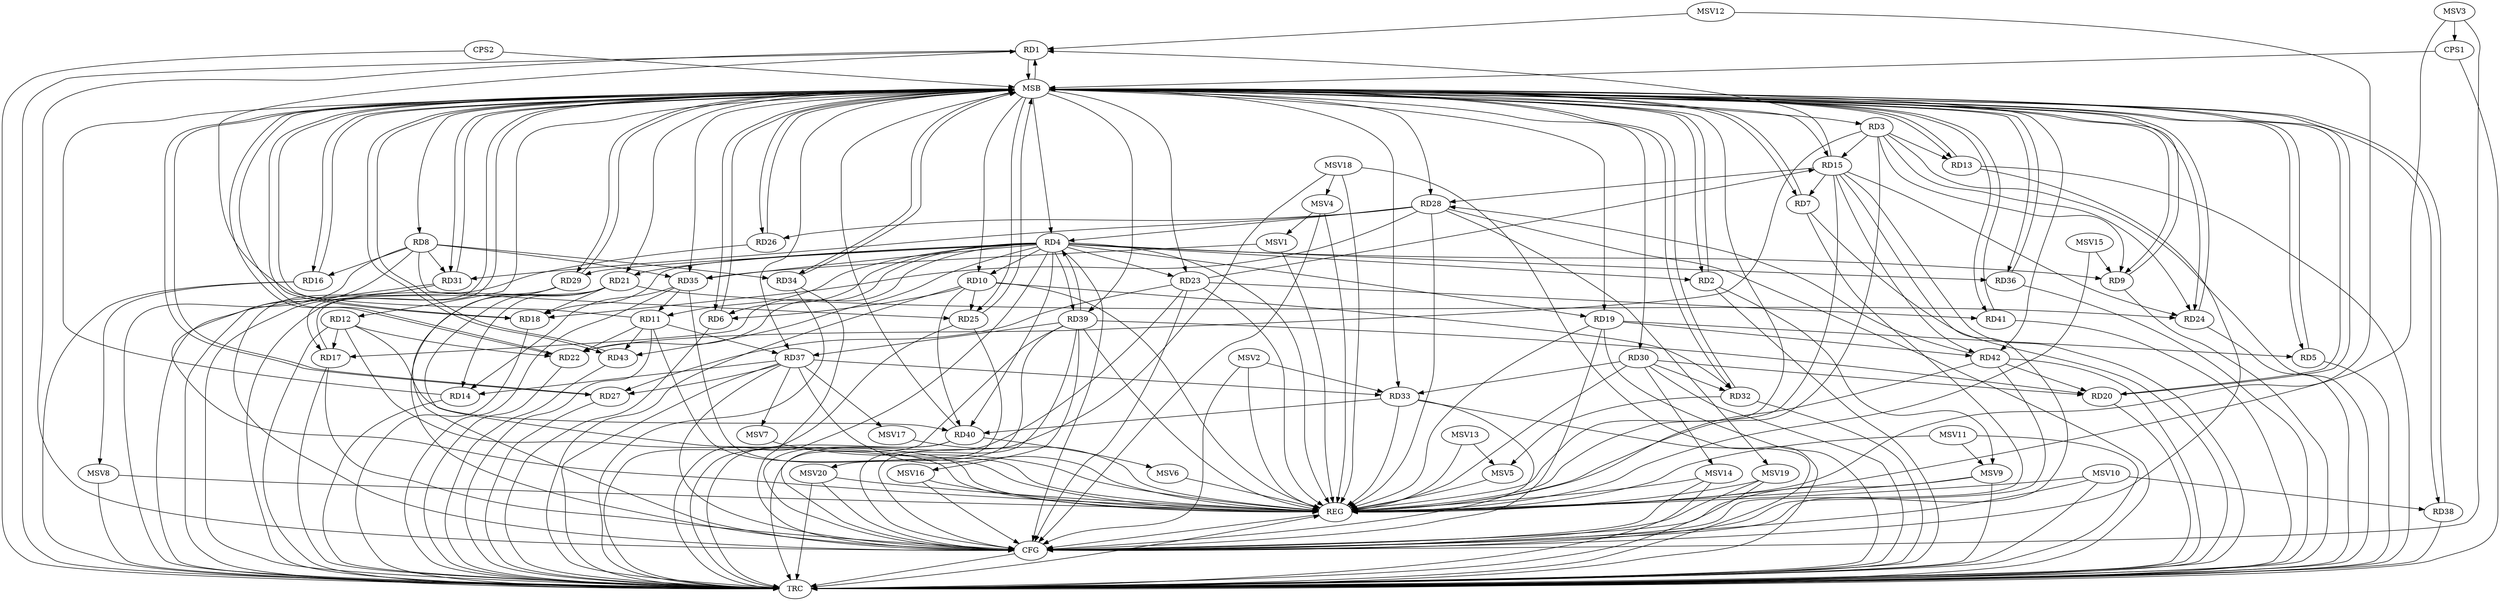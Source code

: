 strict digraph G {
  RD1 [ label="RD1" ];
  RD2 [ label="RD2" ];
  RD3 [ label="RD3" ];
  RD4 [ label="RD4" ];
  RD5 [ label="RD5" ];
  RD6 [ label="RD6" ];
  RD7 [ label="RD7" ];
  RD8 [ label="RD8" ];
  RD9 [ label="RD9" ];
  RD10 [ label="RD10" ];
  RD11 [ label="RD11" ];
  RD12 [ label="RD12" ];
  RD13 [ label="RD13" ];
  RD14 [ label="RD14" ];
  RD15 [ label="RD15" ];
  RD16 [ label="RD16" ];
  RD17 [ label="RD17" ];
  RD18 [ label="RD18" ];
  RD19 [ label="RD19" ];
  RD20 [ label="RD20" ];
  RD21 [ label="RD21" ];
  RD22 [ label="RD22" ];
  RD23 [ label="RD23" ];
  RD24 [ label="RD24" ];
  RD25 [ label="RD25" ];
  RD26 [ label="RD26" ];
  RD27 [ label="RD27" ];
  RD28 [ label="RD28" ];
  RD29 [ label="RD29" ];
  RD30 [ label="RD30" ];
  RD31 [ label="RD31" ];
  RD32 [ label="RD32" ];
  RD33 [ label="RD33" ];
  RD34 [ label="RD34" ];
  RD35 [ label="RD35" ];
  RD36 [ label="RD36" ];
  RD37 [ label="RD37" ];
  RD38 [ label="RD38" ];
  RD39 [ label="RD39" ];
  RD40 [ label="RD40" ];
  RD41 [ label="RD41" ];
  RD42 [ label="RD42" ];
  RD43 [ label="RD43" ];
  CPS1 [ label="CPS1" ];
  CPS2 [ label="CPS2" ];
  REG [ label="REG" ];
  MSB [ label="MSB" ];
  CFG [ label="CFG" ];
  TRC [ label="TRC" ];
  MSV1 [ label="MSV1" ];
  MSV2 [ label="MSV2" ];
  MSV3 [ label="MSV3" ];
  MSV4 [ label="MSV4" ];
  MSV5 [ label="MSV5" ];
  MSV6 [ label="MSV6" ];
  MSV7 [ label="MSV7" ];
  MSV8 [ label="MSV8" ];
  MSV9 [ label="MSV9" ];
  MSV10 [ label="MSV10" ];
  MSV11 [ label="MSV11" ];
  MSV12 [ label="MSV12" ];
  MSV13 [ label="MSV13" ];
  MSV14 [ label="MSV14" ];
  MSV15 [ label="MSV15" ];
  MSV16 [ label="MSV16" ];
  MSV17 [ label="MSV17" ];
  MSV18 [ label="MSV18" ];
  MSV19 [ label="MSV19" ];
  MSV20 [ label="MSV20" ];
  RD11 -> RD1;
  RD15 -> RD1;
  RD3 -> RD9;
  RD3 -> RD13;
  RD3 -> RD15;
  RD3 -> RD22;
  RD3 -> RD24;
  RD4 -> RD9;
  RD4 -> RD11;
  RD4 -> RD23;
  RD28 -> RD4;
  RD4 -> RD39;
  RD39 -> RD4;
  RD4 -> RD40;
  RD19 -> RD5;
  RD10 -> RD6;
  RD15 -> RD7;
  RD8 -> RD16;
  RD8 -> RD25;
  RD8 -> RD31;
  RD8 -> RD34;
  RD8 -> RD35;
  RD10 -> RD25;
  RD10 -> RD32;
  RD10 -> RD40;
  RD11 -> RD22;
  RD35 -> RD11;
  RD11 -> RD37;
  RD11 -> RD43;
  RD12 -> RD17;
  RD12 -> RD22;
  RD12 -> RD40;
  RD21 -> RD14;
  RD35 -> RD14;
  RD37 -> RD14;
  RD23 -> RD15;
  RD15 -> RD24;
  RD15 -> RD28;
  RD15 -> RD42;
  RD21 -> RD18;
  RD28 -> RD18;
  RD19 -> RD42;
  RD30 -> RD20;
  RD39 -> RD20;
  RD42 -> RD20;
  RD21 -> RD24;
  RD23 -> RD27;
  RD23 -> RD41;
  RD28 -> RD26;
  RD37 -> RD27;
  RD28 -> RD31;
  RD42 -> RD28;
  RD30 -> RD32;
  RD30 -> RD33;
  RD37 -> RD33;
  RD33 -> RD40;
  RD39 -> RD37;
  RD3 -> REG;
  RD4 -> REG;
  RD8 -> REG;
  RD10 -> REG;
  RD11 -> REG;
  RD12 -> REG;
  RD15 -> REG;
  RD19 -> REG;
  RD21 -> REG;
  RD23 -> REG;
  RD28 -> REG;
  RD30 -> REG;
  RD33 -> REG;
  RD35 -> REG;
  RD37 -> REG;
  RD39 -> REG;
  RD42 -> REG;
  RD1 -> MSB;
  MSB -> RD3;
  MSB -> RD29;
  MSB -> REG;
  RD2 -> MSB;
  MSB -> RD4;
  MSB -> RD6;
  MSB -> RD9;
  MSB -> RD31;
  MSB -> RD42;
  RD5 -> MSB;
  MSB -> RD15;
  RD6 -> MSB;
  MSB -> RD2;
  MSB -> RD5;
  MSB -> RD21;
  MSB -> RD24;
  MSB -> RD36;
  MSB -> RD38;
  MSB -> RD41;
  RD7 -> MSB;
  MSB -> RD8;
  MSB -> RD33;
  MSB -> RD34;
  RD9 -> MSB;
  MSB -> RD10;
  RD13 -> MSB;
  RD14 -> MSB;
  MSB -> RD13;
  MSB -> RD16;
  RD16 -> MSB;
  RD17 -> MSB;
  MSB -> RD26;
  RD18 -> MSB;
  MSB -> RD7;
  MSB -> RD22;
  MSB -> RD35;
  MSB -> RD43;
  RD20 -> MSB;
  MSB -> RD23;
  MSB -> RD28;
  RD22 -> MSB;
  MSB -> RD30;
  MSB -> RD32;
  MSB -> RD37;
  RD24 -> MSB;
  MSB -> RD1;
  MSB -> RD25;
  RD25 -> MSB;
  MSB -> RD12;
  MSB -> RD17;
  RD26 -> MSB;
  MSB -> RD20;
  RD27 -> MSB;
  RD29 -> MSB;
  RD31 -> MSB;
  RD32 -> MSB;
  MSB -> RD19;
  MSB -> RD27;
  MSB -> RD39;
  RD34 -> MSB;
  RD36 -> MSB;
  RD38 -> MSB;
  RD40 -> MSB;
  RD41 -> MSB;
  RD43 -> MSB;
  CPS1 -> MSB;
  MSB -> RD18;
  CPS2 -> MSB;
  RD23 -> CFG;
  RD42 -> CFG;
  RD29 -> CFG;
  RD33 -> CFG;
  RD7 -> CFG;
  RD40 -> CFG;
  RD1 -> CFG;
  RD39 -> CFG;
  RD34 -> CFG;
  RD19 -> CFG;
  RD25 -> CFG;
  RD21 -> CFG;
  RD37 -> CFG;
  RD15 -> CFG;
  RD13 -> CFG;
  RD4 -> CFG;
  RD17 -> CFG;
  RD31 -> CFG;
  REG -> CFG;
  RD1 -> TRC;
  RD2 -> TRC;
  RD3 -> TRC;
  RD4 -> TRC;
  RD5 -> TRC;
  RD6 -> TRC;
  RD7 -> TRC;
  RD8 -> TRC;
  RD9 -> TRC;
  RD10 -> TRC;
  RD11 -> TRC;
  RD12 -> TRC;
  RD13 -> TRC;
  RD14 -> TRC;
  RD15 -> TRC;
  RD16 -> TRC;
  RD17 -> TRC;
  RD18 -> TRC;
  RD19 -> TRC;
  RD20 -> TRC;
  RD21 -> TRC;
  RD22 -> TRC;
  RD23 -> TRC;
  RD24 -> TRC;
  RD25 -> TRC;
  RD26 -> TRC;
  RD27 -> TRC;
  RD28 -> TRC;
  RD29 -> TRC;
  RD30 -> TRC;
  RD31 -> TRC;
  RD32 -> TRC;
  RD33 -> TRC;
  RD34 -> TRC;
  RD35 -> TRC;
  RD36 -> TRC;
  RD37 -> TRC;
  RD38 -> TRC;
  RD39 -> TRC;
  RD40 -> TRC;
  RD41 -> TRC;
  RD42 -> TRC;
  RD43 -> TRC;
  CPS1 -> TRC;
  CPS2 -> TRC;
  CFG -> TRC;
  TRC -> REG;
  RD4 -> RD18;
  RD4 -> RD2;
  RD4 -> RD43;
  RD4 -> RD35;
  RD4 -> RD17;
  RD4 -> RD22;
  RD4 -> RD6;
  RD4 -> RD19;
  RD4 -> RD10;
  RD4 -> RD29;
  RD4 -> RD36;
  RD4 -> RD21;
  MSV1 -> RD35;
  MSV1 -> REG;
  MSV2 -> RD33;
  MSV2 -> REG;
  MSV2 -> CFG;
  MSV3 -> CPS1;
  MSV3 -> REG;
  MSV3 -> CFG;
  MSV4 -> MSV1;
  MSV4 -> REG;
  MSV4 -> CFG;
  RD32 -> MSV5;
  MSV5 -> REG;
  RD40 -> MSV6;
  MSV6 -> REG;
  RD37 -> MSV7;
  MSV7 -> REG;
  RD16 -> MSV8;
  MSV8 -> REG;
  MSV8 -> TRC;
  RD2 -> MSV9;
  MSV9 -> REG;
  MSV9 -> TRC;
  MSV9 -> CFG;
  MSV10 -> RD38;
  MSV10 -> REG;
  MSV10 -> TRC;
  MSV10 -> CFG;
  MSV11 -> MSV9;
  MSV11 -> REG;
  MSV11 -> TRC;
  MSV12 -> RD1;
  MSV12 -> REG;
  MSV13 -> MSV5;
  MSV13 -> REG;
  RD30 -> MSV14;
  MSV14 -> REG;
  MSV14 -> TRC;
  MSV14 -> CFG;
  MSV15 -> RD9;
  MSV15 -> REG;
  RD39 -> MSV16;
  MSV16 -> REG;
  MSV16 -> CFG;
  RD37 -> MSV17;
  MSV17 -> REG;
  MSV18 -> MSV4;
  MSV18 -> REG;
  MSV18 -> TRC;
  MSV18 -> CFG;
  RD28 -> MSV19;
  MSV19 -> REG;
  MSV19 -> TRC;
  MSV19 -> CFG;
  RD39 -> MSV20;
  MSV20 -> REG;
  MSV20 -> TRC;
  MSV20 -> CFG;
}
